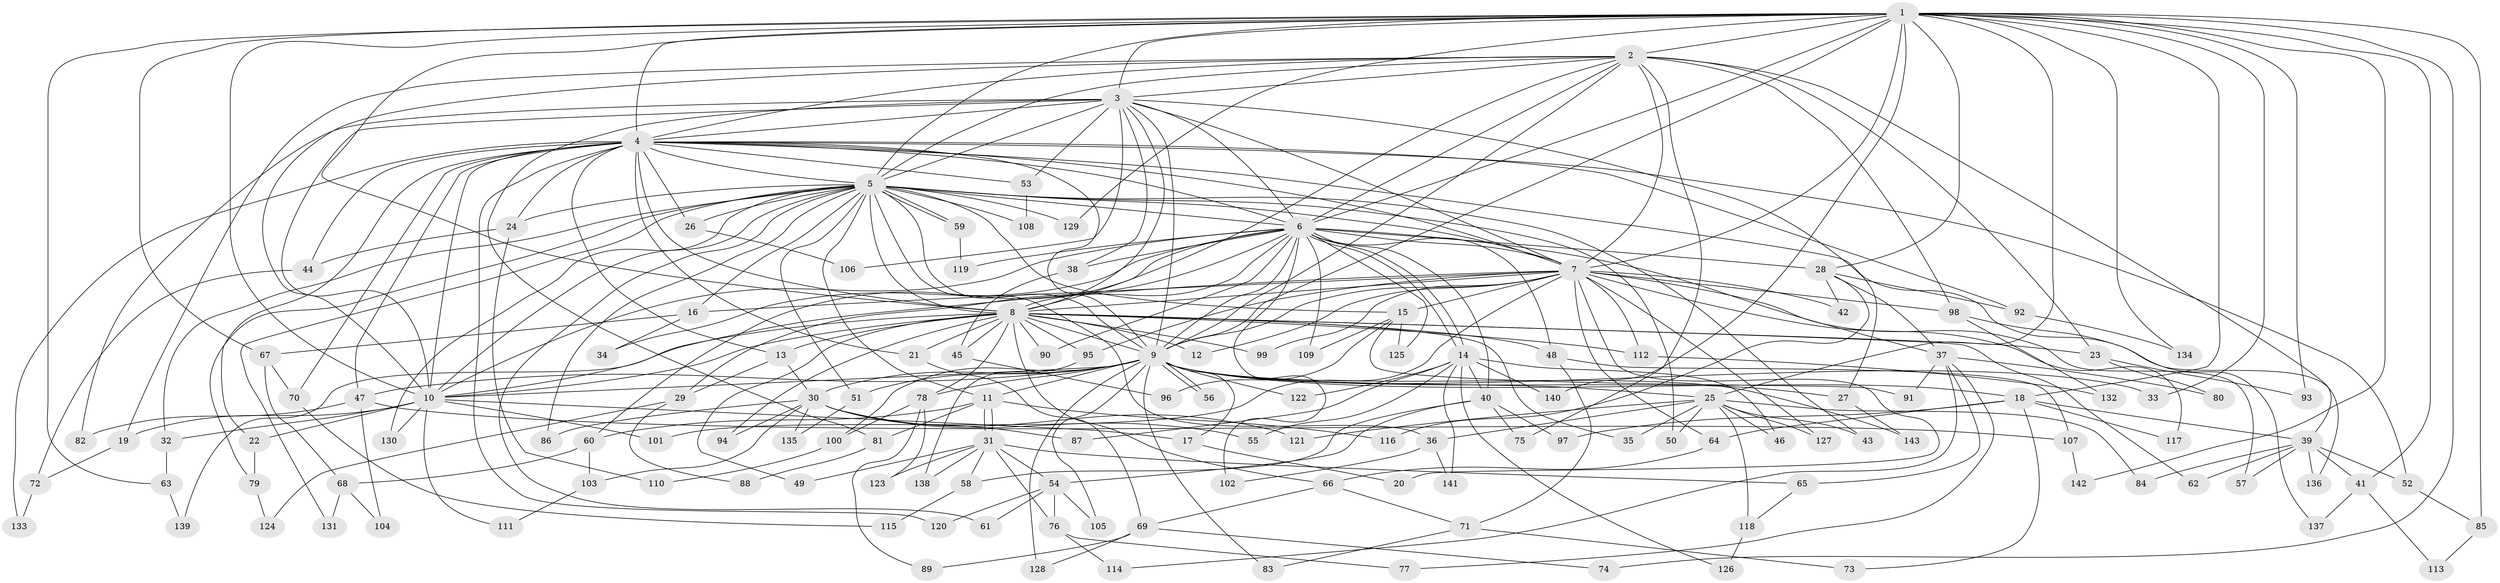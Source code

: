 // coarse degree distribution, {21: 0.02, 13: 0.01, 14: 0.01, 20: 0.02, 27: 0.01, 42: 0.01, 15: 0.01, 7: 0.03, 2: 0.44, 4: 0.13, 10: 0.01, 6: 0.02, 3: 0.18, 11: 0.01, 5: 0.04, 9: 0.02, 8: 0.02, 1: 0.01}
// Generated by graph-tools (version 1.1) at 2025/17/03/04/25 18:17:17]
// undirected, 143 vertices, 311 edges
graph export_dot {
graph [start="1"]
  node [color=gray90,style=filled];
  1;
  2;
  3;
  4;
  5;
  6;
  7;
  8;
  9;
  10;
  11;
  12;
  13;
  14;
  15;
  16;
  17;
  18;
  19;
  20;
  21;
  22;
  23;
  24;
  25;
  26;
  27;
  28;
  29;
  30;
  31;
  32;
  33;
  34;
  35;
  36;
  37;
  38;
  39;
  40;
  41;
  42;
  43;
  44;
  45;
  46;
  47;
  48;
  49;
  50;
  51;
  52;
  53;
  54;
  55;
  56;
  57;
  58;
  59;
  60;
  61;
  62;
  63;
  64;
  65;
  66;
  67;
  68;
  69;
  70;
  71;
  72;
  73;
  74;
  75;
  76;
  77;
  78;
  79;
  80;
  81;
  82;
  83;
  84;
  85;
  86;
  87;
  88;
  89;
  90;
  91;
  92;
  93;
  94;
  95;
  96;
  97;
  98;
  99;
  100;
  101;
  102;
  103;
  104;
  105;
  106;
  107;
  108;
  109;
  110;
  111;
  112;
  113;
  114;
  115;
  116;
  117;
  118;
  119;
  120;
  121;
  122;
  123;
  124;
  125;
  126;
  127;
  128;
  129;
  130;
  131;
  132;
  133;
  134;
  135;
  136;
  137;
  138;
  139;
  140;
  141;
  142;
  143;
  1 -- 2;
  1 -- 3;
  1 -- 4;
  1 -- 5;
  1 -- 6;
  1 -- 7;
  1 -- 8;
  1 -- 9;
  1 -- 10;
  1 -- 18;
  1 -- 25;
  1 -- 28;
  1 -- 33;
  1 -- 41;
  1 -- 63;
  1 -- 67;
  1 -- 74;
  1 -- 85;
  1 -- 93;
  1 -- 129;
  1 -- 134;
  1 -- 140;
  1 -- 142;
  2 -- 3;
  2 -- 4;
  2 -- 5;
  2 -- 6;
  2 -- 7;
  2 -- 8;
  2 -- 9;
  2 -- 10;
  2 -- 19;
  2 -- 23;
  2 -- 39;
  2 -- 75;
  2 -- 98;
  3 -- 4;
  3 -- 5;
  3 -- 6;
  3 -- 7;
  3 -- 8;
  3 -- 9;
  3 -- 10;
  3 -- 27;
  3 -- 38;
  3 -- 53;
  3 -- 81;
  3 -- 82;
  3 -- 106;
  4 -- 5;
  4 -- 6;
  4 -- 7;
  4 -- 8;
  4 -- 9;
  4 -- 10;
  4 -- 13;
  4 -- 21;
  4 -- 22;
  4 -- 24;
  4 -- 26;
  4 -- 44;
  4 -- 47;
  4 -- 52;
  4 -- 53;
  4 -- 70;
  4 -- 92;
  4 -- 120;
  4 -- 133;
  4 -- 137;
  5 -- 6;
  5 -- 7;
  5 -- 8;
  5 -- 9;
  5 -- 10;
  5 -- 11;
  5 -- 15;
  5 -- 16;
  5 -- 24;
  5 -- 26;
  5 -- 32;
  5 -- 36;
  5 -- 43;
  5 -- 50;
  5 -- 51;
  5 -- 59;
  5 -- 59;
  5 -- 61;
  5 -- 79;
  5 -- 86;
  5 -- 108;
  5 -- 129;
  5 -- 130;
  5 -- 131;
  6 -- 7;
  6 -- 8;
  6 -- 9;
  6 -- 10;
  6 -- 14;
  6 -- 14;
  6 -- 28;
  6 -- 29;
  6 -- 34;
  6 -- 37;
  6 -- 38;
  6 -- 40;
  6 -- 48;
  6 -- 60;
  6 -- 90;
  6 -- 102;
  6 -- 109;
  6 -- 119;
  6 -- 125;
  7 -- 8;
  7 -- 9;
  7 -- 10;
  7 -- 12;
  7 -- 15;
  7 -- 16;
  7 -- 20;
  7 -- 42;
  7 -- 57;
  7 -- 64;
  7 -- 95;
  7 -- 98;
  7 -- 99;
  7 -- 101;
  7 -- 112;
  7 -- 117;
  7 -- 127;
  8 -- 9;
  8 -- 10;
  8 -- 12;
  8 -- 13;
  8 -- 21;
  8 -- 23;
  8 -- 35;
  8 -- 45;
  8 -- 48;
  8 -- 49;
  8 -- 62;
  8 -- 66;
  8 -- 78;
  8 -- 90;
  8 -- 94;
  8 -- 95;
  8 -- 99;
  8 -- 112;
  8 -- 139;
  9 -- 10;
  9 -- 11;
  9 -- 17;
  9 -- 18;
  9 -- 25;
  9 -- 27;
  9 -- 30;
  9 -- 33;
  9 -- 47;
  9 -- 51;
  9 -- 56;
  9 -- 56;
  9 -- 78;
  9 -- 83;
  9 -- 100;
  9 -- 105;
  9 -- 122;
  9 -- 128;
  9 -- 143;
  10 -- 17;
  10 -- 19;
  10 -- 22;
  10 -- 32;
  10 -- 101;
  10 -- 111;
  10 -- 130;
  11 -- 31;
  11 -- 31;
  11 -- 60;
  11 -- 81;
  11 -- 116;
  13 -- 29;
  13 -- 30;
  14 -- 40;
  14 -- 46;
  14 -- 55;
  14 -- 87;
  14 -- 122;
  14 -- 126;
  14 -- 140;
  14 -- 141;
  15 -- 91;
  15 -- 96;
  15 -- 109;
  15 -- 125;
  16 -- 34;
  16 -- 67;
  17 -- 20;
  18 -- 39;
  18 -- 64;
  18 -- 73;
  18 -- 97;
  18 -- 117;
  19 -- 72;
  21 -- 69;
  22 -- 79;
  23 -- 80;
  23 -- 93;
  24 -- 44;
  24 -- 110;
  25 -- 35;
  25 -- 36;
  25 -- 43;
  25 -- 46;
  25 -- 50;
  25 -- 84;
  25 -- 118;
  25 -- 121;
  25 -- 127;
  26 -- 106;
  27 -- 143;
  28 -- 37;
  28 -- 42;
  28 -- 92;
  28 -- 116;
  29 -- 88;
  29 -- 124;
  30 -- 55;
  30 -- 86;
  30 -- 87;
  30 -- 94;
  30 -- 103;
  30 -- 121;
  30 -- 135;
  31 -- 49;
  31 -- 54;
  31 -- 58;
  31 -- 65;
  31 -- 76;
  31 -- 123;
  31 -- 138;
  32 -- 63;
  36 -- 102;
  36 -- 141;
  37 -- 65;
  37 -- 77;
  37 -- 80;
  37 -- 91;
  37 -- 114;
  38 -- 45;
  39 -- 41;
  39 -- 52;
  39 -- 57;
  39 -- 62;
  39 -- 84;
  39 -- 136;
  40 -- 54;
  40 -- 58;
  40 -- 75;
  40 -- 97;
  41 -- 113;
  41 -- 137;
  44 -- 72;
  45 -- 96;
  47 -- 82;
  47 -- 104;
  47 -- 107;
  48 -- 71;
  48 -- 107;
  51 -- 135;
  52 -- 85;
  53 -- 108;
  54 -- 61;
  54 -- 76;
  54 -- 105;
  54 -- 120;
  58 -- 115;
  59 -- 119;
  60 -- 68;
  60 -- 103;
  63 -- 139;
  64 -- 66;
  65 -- 118;
  66 -- 69;
  66 -- 71;
  67 -- 68;
  67 -- 70;
  68 -- 104;
  68 -- 131;
  69 -- 74;
  69 -- 89;
  69 -- 128;
  70 -- 115;
  71 -- 73;
  71 -- 83;
  72 -- 133;
  76 -- 77;
  76 -- 114;
  78 -- 89;
  78 -- 100;
  78 -- 123;
  79 -- 124;
  81 -- 88;
  85 -- 113;
  92 -- 134;
  95 -- 138;
  98 -- 132;
  98 -- 136;
  100 -- 110;
  103 -- 111;
  107 -- 142;
  112 -- 132;
  118 -- 126;
}
